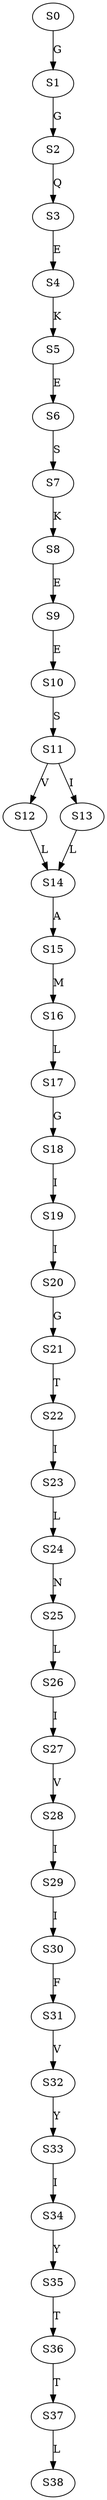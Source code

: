 strict digraph  {
	S0 -> S1 [ label = G ];
	S1 -> S2 [ label = G ];
	S2 -> S3 [ label = Q ];
	S3 -> S4 [ label = E ];
	S4 -> S5 [ label = K ];
	S5 -> S6 [ label = E ];
	S6 -> S7 [ label = S ];
	S7 -> S8 [ label = K ];
	S8 -> S9 [ label = E ];
	S9 -> S10 [ label = E ];
	S10 -> S11 [ label = S ];
	S11 -> S12 [ label = V ];
	S11 -> S13 [ label = I ];
	S12 -> S14 [ label = L ];
	S13 -> S14 [ label = L ];
	S14 -> S15 [ label = A ];
	S15 -> S16 [ label = M ];
	S16 -> S17 [ label = L ];
	S17 -> S18 [ label = G ];
	S18 -> S19 [ label = I ];
	S19 -> S20 [ label = I ];
	S20 -> S21 [ label = G ];
	S21 -> S22 [ label = T ];
	S22 -> S23 [ label = I ];
	S23 -> S24 [ label = L ];
	S24 -> S25 [ label = N ];
	S25 -> S26 [ label = L ];
	S26 -> S27 [ label = I ];
	S27 -> S28 [ label = V ];
	S28 -> S29 [ label = I ];
	S29 -> S30 [ label = I ];
	S30 -> S31 [ label = F ];
	S31 -> S32 [ label = V ];
	S32 -> S33 [ label = Y ];
	S33 -> S34 [ label = I ];
	S34 -> S35 [ label = Y ];
	S35 -> S36 [ label = T ];
	S36 -> S37 [ label = T ];
	S37 -> S38 [ label = L ];
}

